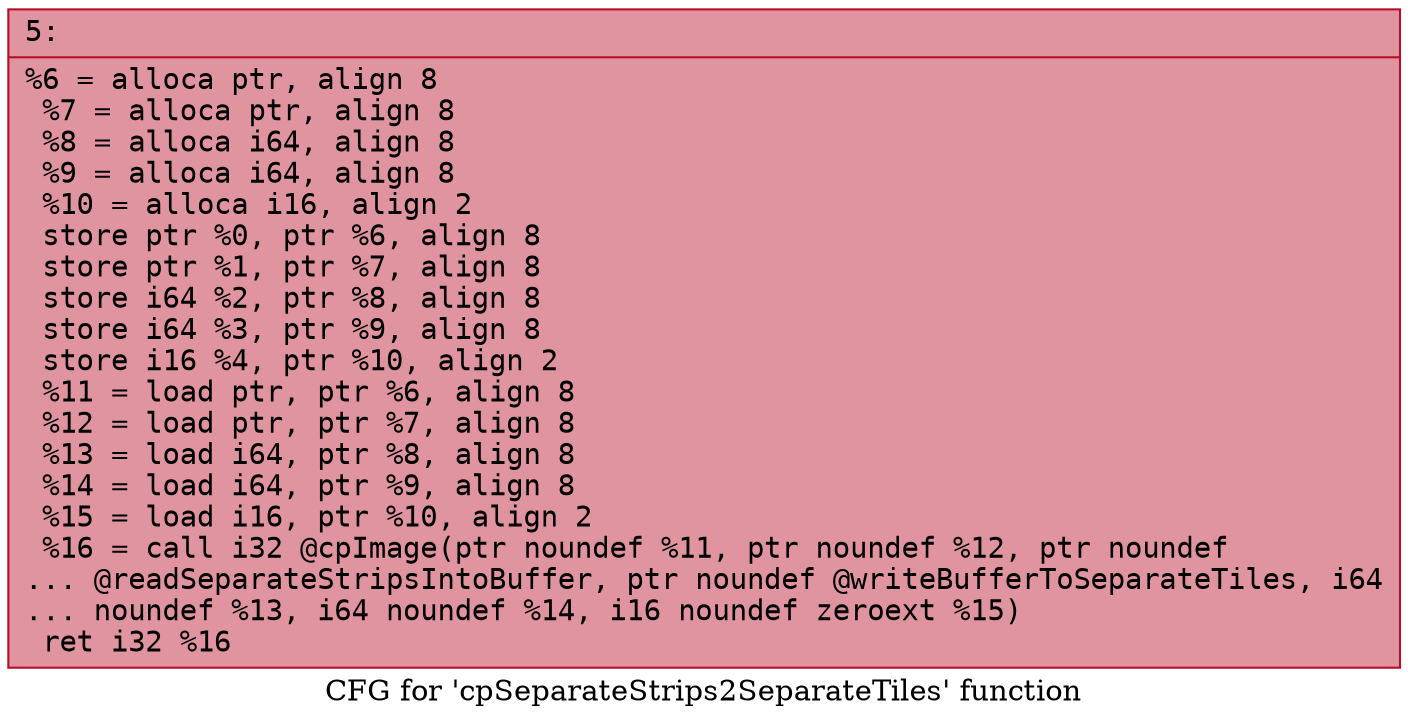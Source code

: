 digraph "CFG for 'cpSeparateStrips2SeparateTiles' function" {
	label="CFG for 'cpSeparateStrips2SeparateTiles' function";

	Node0x600001c48000 [shape=record,color="#b70d28ff", style=filled, fillcolor="#b70d2870" fontname="Courier",label="{5:\l|  %6 = alloca ptr, align 8\l  %7 = alloca ptr, align 8\l  %8 = alloca i64, align 8\l  %9 = alloca i64, align 8\l  %10 = alloca i16, align 2\l  store ptr %0, ptr %6, align 8\l  store ptr %1, ptr %7, align 8\l  store i64 %2, ptr %8, align 8\l  store i64 %3, ptr %9, align 8\l  store i16 %4, ptr %10, align 2\l  %11 = load ptr, ptr %6, align 8\l  %12 = load ptr, ptr %7, align 8\l  %13 = load i64, ptr %8, align 8\l  %14 = load i64, ptr %9, align 8\l  %15 = load i16, ptr %10, align 2\l  %16 = call i32 @cpImage(ptr noundef %11, ptr noundef %12, ptr noundef\l... @readSeparateStripsIntoBuffer, ptr noundef @writeBufferToSeparateTiles, i64\l... noundef %13, i64 noundef %14, i16 noundef zeroext %15)\l  ret i32 %16\l}"];
}
